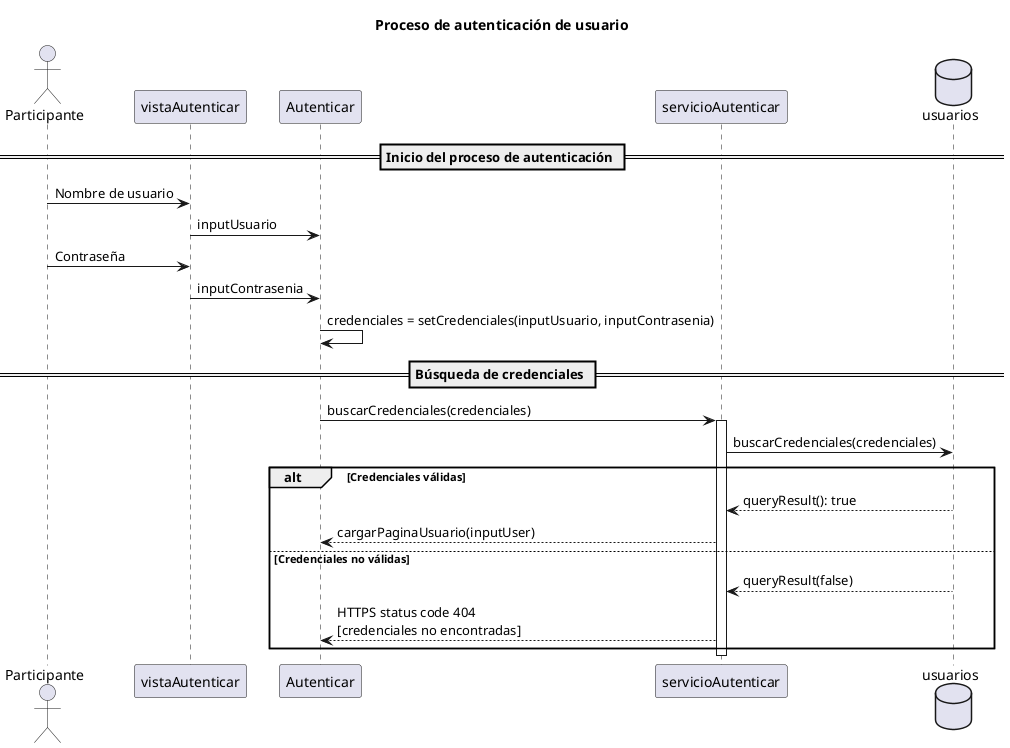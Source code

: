 @startuml Authenticate
Title Proceso de autenticación de usuario
actor Participante
participant vistaAutenticar
participant Autenticar
participant servicioAutenticar
database usuarios

== Inicio del proceso de autenticación ==
Participante -> vistaAutenticar: Nombre de usuario
vistaAutenticar -> Autenticar: inputUsuario
Participante -> vistaAutenticar: Contraseña
vistaAutenticar -> Autenticar: inputContrasenia

Autenticar -> Autenticar: credenciales = setCredenciales(inputUsuario, inputContrasenia)

== Búsqueda de credenciales ==
Autenticar -> servicioAutenticar: buscarCredenciales(credenciales)
activate servicioAutenticar
servicioAutenticar -> usuarios: buscarCredenciales(credenciales)

alt Credenciales válidas
usuarios --> servicioAutenticar: queryResult(): true
servicioAutenticar --> Autenticar: cargarPaginaUsuario(inputUser)
else Credenciales no válidas
usuarios --> servicioAutenticar: queryResult(false)
servicioAutenticar --> Autenticar: HTTPS status code 404\n[credenciales no encontradas]
end
deactivate servicioAutenticar
@enduml
